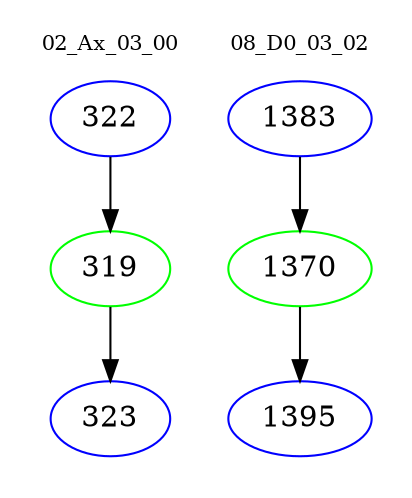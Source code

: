 digraph{
subgraph cluster_0 {
color = white
label = "02_Ax_03_00";
fontsize=10;
T0_322 [label="322", color="blue"]
T0_322 -> T0_319 [color="black"]
T0_319 [label="319", color="green"]
T0_319 -> T0_323 [color="black"]
T0_323 [label="323", color="blue"]
}
subgraph cluster_1 {
color = white
label = "08_D0_03_02";
fontsize=10;
T1_1383 [label="1383", color="blue"]
T1_1383 -> T1_1370 [color="black"]
T1_1370 [label="1370", color="green"]
T1_1370 -> T1_1395 [color="black"]
T1_1395 [label="1395", color="blue"]
}
}
